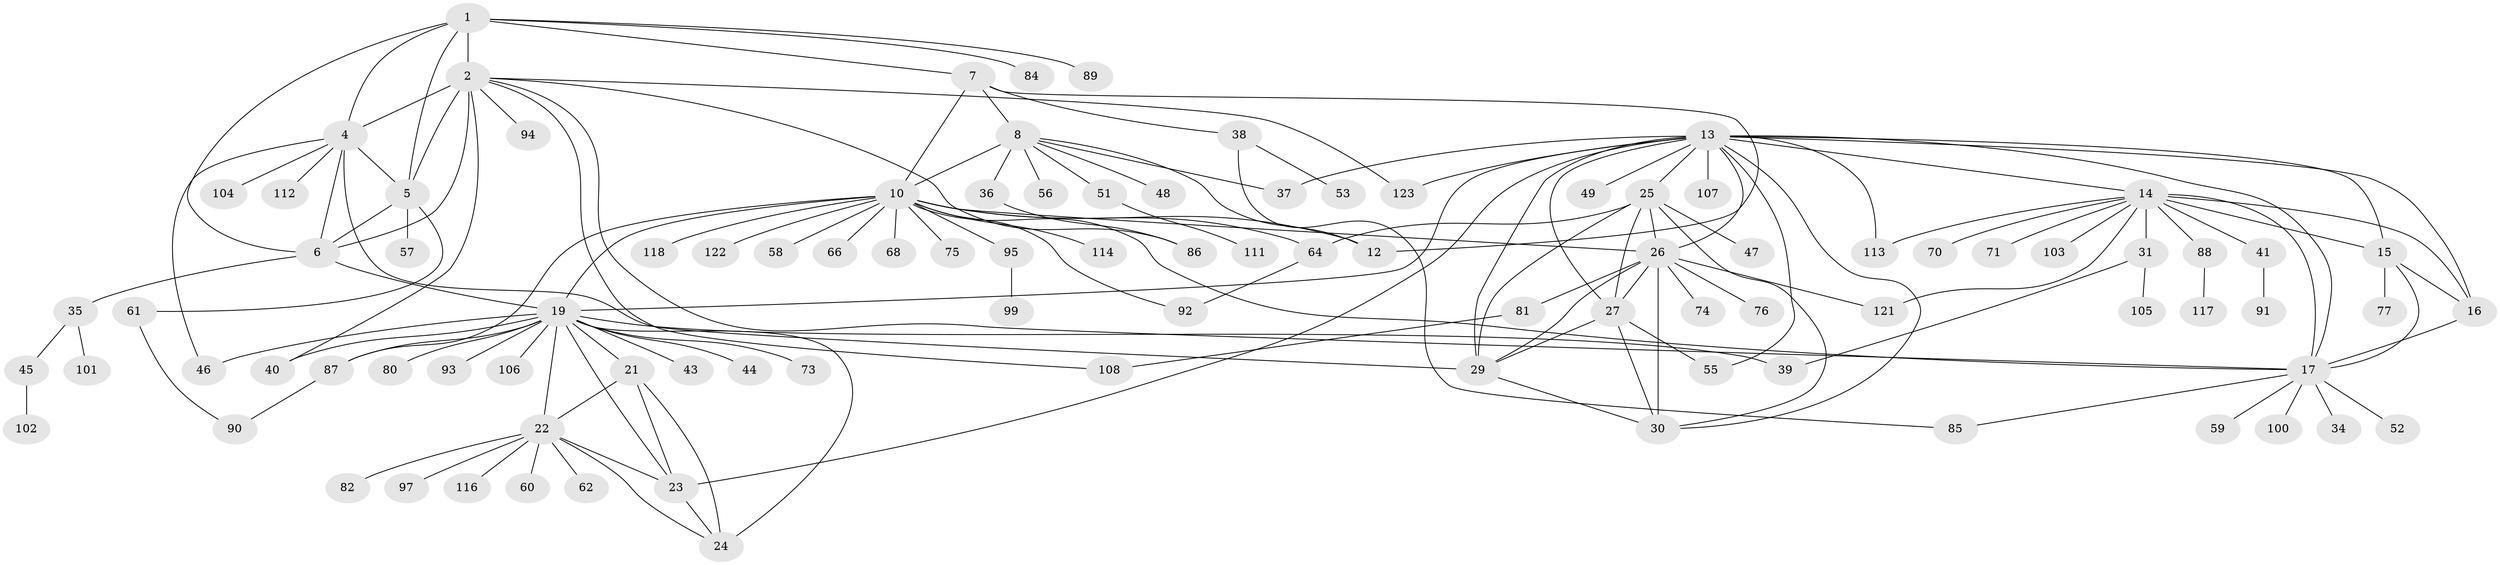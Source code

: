 // Generated by graph-tools (version 1.1) at 2025/24/03/03/25 07:24:15]
// undirected, 97 vertices, 148 edges
graph export_dot {
graph [start="1"]
  node [color=gray90,style=filled];
  1 [super="+63"];
  2 [super="+3"];
  4 [super="+98"];
  5 [super="+78"];
  6 [super="+83"];
  7 [super="+119"];
  8 [super="+9"];
  10 [super="+11"];
  12 [super="+33"];
  13 [super="+28"];
  14 [super="+79"];
  15 [super="+18"];
  16;
  17 [super="+50"];
  19 [super="+20"];
  21 [super="+42"];
  22 [super="+65"];
  23;
  24 [super="+54"];
  25;
  26 [super="+32"];
  27 [super="+109"];
  29 [super="+96"];
  30;
  31;
  34;
  35;
  36;
  37;
  38;
  39;
  40;
  41 [super="+110"];
  43;
  44 [super="+72"];
  45;
  46 [super="+67"];
  47;
  48;
  49 [super="+69"];
  51;
  52;
  53;
  55;
  56;
  57;
  58;
  59;
  60;
  61;
  62;
  64;
  66;
  68;
  70;
  71;
  73;
  74;
  75;
  76;
  77;
  80;
  81;
  82;
  84;
  85;
  86 [super="+115"];
  87;
  88;
  89;
  90;
  91;
  92;
  93;
  94;
  95;
  97;
  99;
  100 [super="+120"];
  101;
  102;
  103;
  104;
  105;
  106;
  107;
  108;
  111;
  112;
  113;
  114;
  116;
  117;
  118;
  121;
  122;
  123;
  1 -- 2 [weight=2];
  1 -- 4;
  1 -- 5;
  1 -- 6;
  1 -- 7;
  1 -- 84;
  1 -- 89;
  2 -- 4 [weight=2];
  2 -- 5 [weight=2];
  2 -- 6 [weight=2];
  2 -- 40;
  2 -- 108;
  2 -- 17;
  2 -- 86;
  2 -- 123;
  2 -- 94;
  4 -- 5;
  4 -- 6;
  4 -- 29;
  4 -- 104;
  4 -- 112;
  4 -- 46;
  5 -- 6;
  5 -- 57;
  5 -- 61;
  6 -- 35;
  6 -- 19;
  7 -- 8 [weight=2];
  7 -- 10 [weight=2];
  7 -- 12;
  7 -- 38;
  8 -- 10 [weight=4];
  8 -- 12 [weight=2];
  8 -- 36;
  8 -- 37;
  8 -- 48;
  8 -- 51;
  8 -- 56;
  10 -- 12 [weight=2];
  10 -- 17 [weight=2];
  10 -- 19;
  10 -- 64;
  10 -- 75;
  10 -- 95;
  10 -- 114;
  10 -- 122;
  10 -- 66;
  10 -- 26;
  10 -- 68;
  10 -- 118;
  10 -- 87;
  10 -- 58;
  10 -- 92;
  13 -- 14;
  13 -- 15 [weight=2];
  13 -- 16;
  13 -- 17;
  13 -- 19;
  13 -- 37;
  13 -- 55;
  13 -- 107;
  13 -- 123;
  13 -- 49;
  13 -- 113;
  13 -- 23;
  13 -- 25;
  13 -- 26;
  13 -- 27;
  13 -- 29 [weight=2];
  13 -- 30;
  14 -- 15 [weight=2];
  14 -- 16;
  14 -- 17;
  14 -- 31;
  14 -- 41;
  14 -- 70;
  14 -- 71;
  14 -- 88;
  14 -- 113;
  14 -- 121;
  14 -- 103;
  15 -- 16 [weight=2];
  15 -- 17 [weight=2];
  15 -- 77;
  16 -- 17;
  17 -- 34;
  17 -- 52;
  17 -- 59;
  17 -- 85;
  17 -- 100;
  19 -- 21 [weight=2];
  19 -- 22 [weight=2];
  19 -- 23 [weight=2];
  19 -- 24 [weight=2];
  19 -- 40;
  19 -- 44;
  19 -- 46;
  19 -- 87;
  19 -- 106;
  19 -- 39;
  19 -- 73;
  19 -- 43;
  19 -- 80;
  19 -- 93;
  21 -- 22;
  21 -- 23;
  21 -- 24;
  22 -- 23;
  22 -- 24;
  22 -- 60;
  22 -- 62;
  22 -- 82;
  22 -- 97;
  22 -- 116;
  23 -- 24;
  25 -- 26;
  25 -- 27;
  25 -- 29;
  25 -- 30;
  25 -- 47;
  25 -- 64;
  26 -- 27;
  26 -- 29;
  26 -- 30;
  26 -- 74;
  26 -- 76;
  26 -- 81;
  26 -- 121;
  27 -- 29;
  27 -- 30;
  27 -- 55;
  29 -- 30;
  31 -- 39;
  31 -- 105;
  35 -- 45;
  35 -- 101;
  36 -- 86;
  38 -- 53;
  38 -- 85;
  41 -- 91;
  45 -- 102;
  51 -- 111;
  61 -- 90;
  64 -- 92;
  81 -- 108;
  87 -- 90;
  88 -- 117;
  95 -- 99;
}
